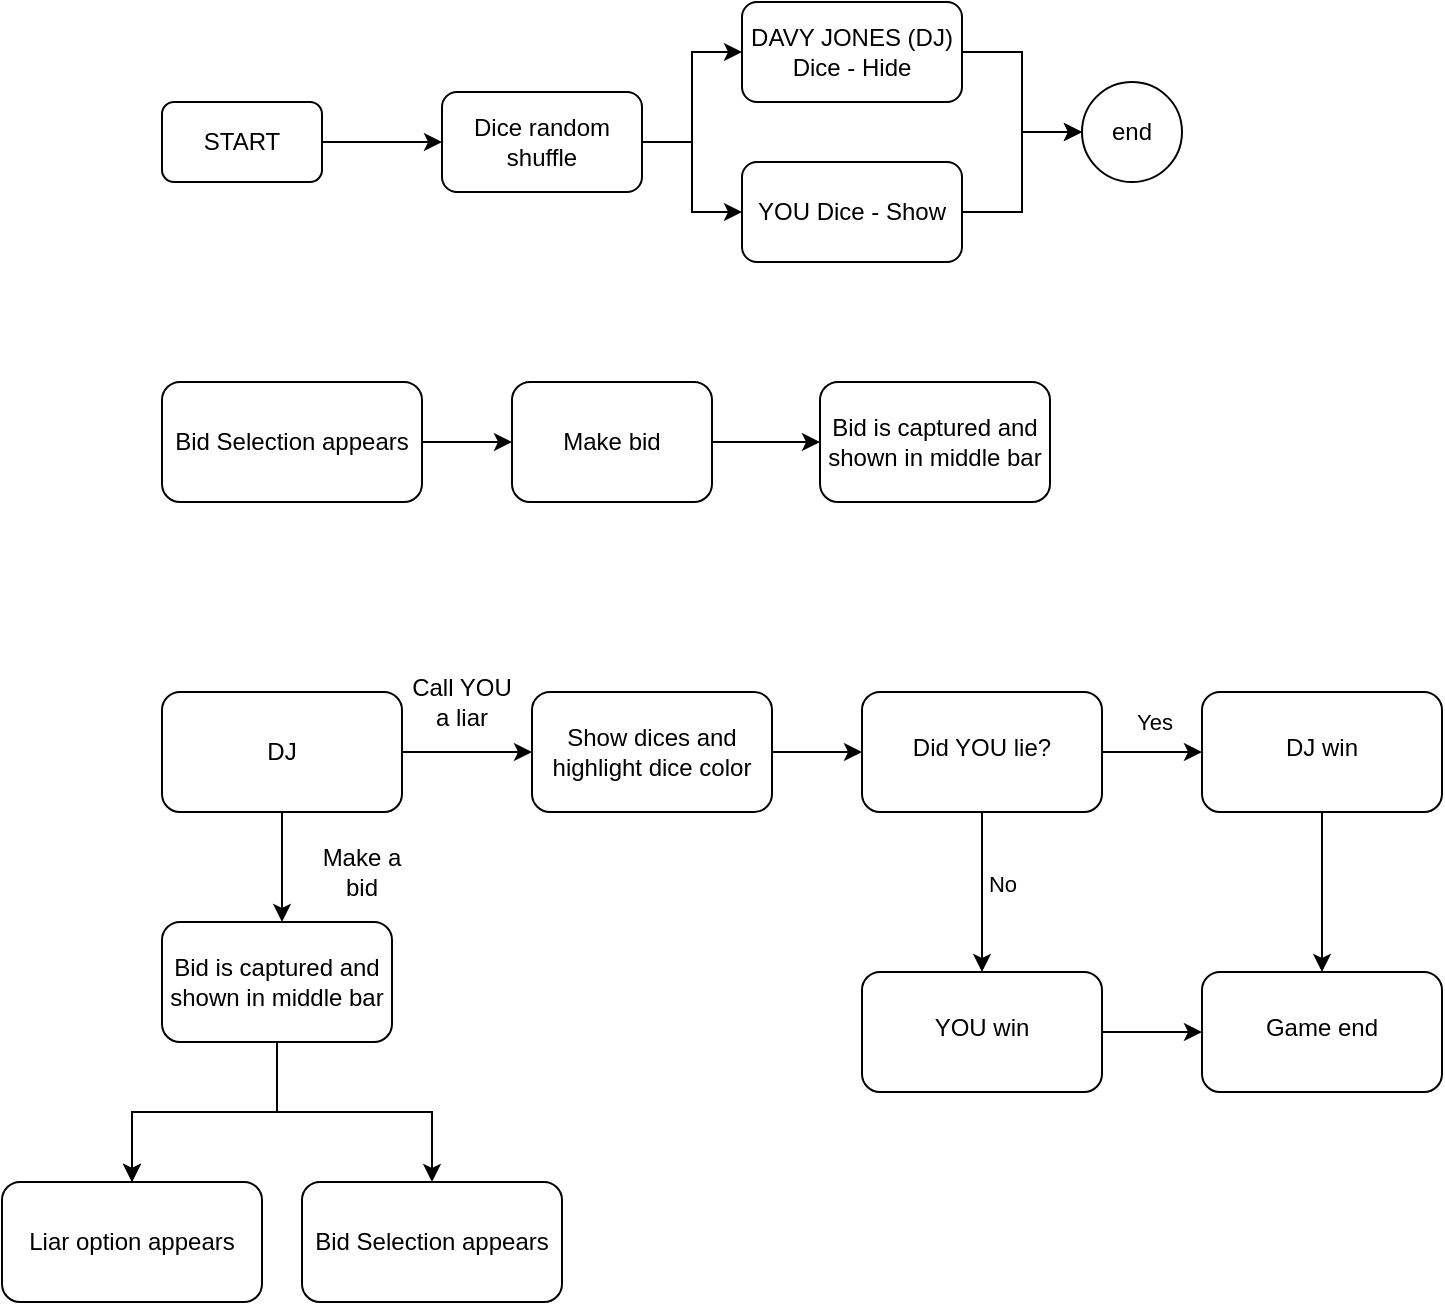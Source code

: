 <mxfile version="20.0.1" type="github">
  <diagram id="C5RBs43oDa-KdzZeNtuy" name="Page-1">
    <mxGraphModel dx="993" dy="665" grid="1" gridSize="10" guides="1" tooltips="1" connect="1" arrows="1" fold="1" page="1" pageScale="1" pageWidth="827" pageHeight="1169" math="0" shadow="0">
      <root>
        <mxCell id="WIyWlLk6GJQsqaUBKTNV-0" />
        <mxCell id="WIyWlLk6GJQsqaUBKTNV-1" parent="WIyWlLk6GJQsqaUBKTNV-0" />
        <mxCell id="WcS3ktXNy1LqLlGRtt7Z-86" value="" style="edgeStyle=orthogonalEdgeStyle;rounded=0;orthogonalLoop=1;jettySize=auto;html=1;" edge="1" parent="WIyWlLk6GJQsqaUBKTNV-1" source="WIyWlLk6GJQsqaUBKTNV-3" target="WcS3ktXNy1LqLlGRtt7Z-82">
          <mxGeometry relative="1" as="geometry" />
        </mxCell>
        <mxCell id="WIyWlLk6GJQsqaUBKTNV-3" value="Make bid" style="rounded=1;whiteSpace=wrap;html=1;fontSize=12;glass=0;strokeWidth=1;shadow=0;" parent="WIyWlLk6GJQsqaUBKTNV-1" vertex="1">
          <mxGeometry x="265" y="230" width="100" height="60" as="geometry" />
        </mxCell>
        <mxCell id="WcS3ktXNy1LqLlGRtt7Z-69" value="" style="edgeStyle=orthogonalEdgeStyle;rounded=0;orthogonalLoop=1;jettySize=auto;html=1;" edge="1" parent="WIyWlLk6GJQsqaUBKTNV-1" source="WcS3ktXNy1LqLlGRtt7Z-0" target="WcS3ktXNy1LqLlGRtt7Z-68">
          <mxGeometry relative="1" as="geometry" />
        </mxCell>
        <mxCell id="WcS3ktXNy1LqLlGRtt7Z-0" value="START" style="rounded=1;whiteSpace=wrap;html=1;fontSize=12;glass=0;strokeWidth=1;shadow=0;" vertex="1" parent="WIyWlLk6GJQsqaUBKTNV-1">
          <mxGeometry x="90" y="90" width="80" height="40" as="geometry" />
        </mxCell>
        <mxCell id="WcS3ktXNy1LqLlGRtt7Z-13" value="" style="edgeStyle=orthogonalEdgeStyle;rounded=0;orthogonalLoop=1;jettySize=auto;html=1;" edge="1" parent="WIyWlLk6GJQsqaUBKTNV-1" source="WcS3ktXNy1LqLlGRtt7Z-7" target="WcS3ktXNy1LqLlGRtt7Z-12">
          <mxGeometry relative="1" as="geometry" />
        </mxCell>
        <mxCell id="WcS3ktXNy1LqLlGRtt7Z-14" value="Yes" style="edgeLabel;html=1;align=center;verticalAlign=middle;resizable=0;points=[];" vertex="1" connectable="0" parent="WcS3ktXNy1LqLlGRtt7Z-13">
          <mxGeometry x="-0.028" y="2" relative="1" as="geometry">
            <mxPoint x="1" y="-13" as="offset" />
          </mxGeometry>
        </mxCell>
        <mxCell id="WcS3ktXNy1LqLlGRtt7Z-19" value="" style="edgeStyle=orthogonalEdgeStyle;rounded=0;orthogonalLoop=1;jettySize=auto;html=1;" edge="1" parent="WIyWlLk6GJQsqaUBKTNV-1" source="WcS3ktXNy1LqLlGRtt7Z-7" target="WcS3ktXNy1LqLlGRtt7Z-18">
          <mxGeometry relative="1" as="geometry" />
        </mxCell>
        <mxCell id="WcS3ktXNy1LqLlGRtt7Z-20" value="No" style="edgeLabel;html=1;align=center;verticalAlign=middle;resizable=0;points=[];" vertex="1" connectable="0" parent="WcS3ktXNy1LqLlGRtt7Z-19">
          <mxGeometry x="-0.341" y="3" relative="1" as="geometry">
            <mxPoint x="7" y="9" as="offset" />
          </mxGeometry>
        </mxCell>
        <mxCell id="WcS3ktXNy1LqLlGRtt7Z-7" value="Did YOU lie?" style="rounded=1;whiteSpace=wrap;html=1;shadow=0;strokeWidth=1;spacing=6;spacingTop=-4;" vertex="1" parent="WIyWlLk6GJQsqaUBKTNV-1">
          <mxGeometry x="440" y="385" width="120" height="60" as="geometry" />
        </mxCell>
        <mxCell id="WcS3ktXNy1LqLlGRtt7Z-17" value="" style="edgeStyle=orthogonalEdgeStyle;rounded=0;orthogonalLoop=1;jettySize=auto;html=1;" edge="1" parent="WIyWlLk6GJQsqaUBKTNV-1" source="WcS3ktXNy1LqLlGRtt7Z-12" target="WcS3ktXNy1LqLlGRtt7Z-16">
          <mxGeometry relative="1" as="geometry" />
        </mxCell>
        <mxCell id="WcS3ktXNy1LqLlGRtt7Z-12" value="DJ win" style="rounded=1;whiteSpace=wrap;html=1;shadow=0;strokeWidth=1;spacing=6;spacingTop=-4;" vertex="1" parent="WIyWlLk6GJQsqaUBKTNV-1">
          <mxGeometry x="610" y="385" width="120" height="60" as="geometry" />
        </mxCell>
        <mxCell id="WcS3ktXNy1LqLlGRtt7Z-16" value="Game end" style="rounded=1;whiteSpace=wrap;html=1;shadow=0;strokeWidth=1;spacing=6;spacingTop=-4;" vertex="1" parent="WIyWlLk6GJQsqaUBKTNV-1">
          <mxGeometry x="610" y="525" width="120" height="60" as="geometry" />
        </mxCell>
        <mxCell id="WcS3ktXNy1LqLlGRtt7Z-21" value="" style="edgeStyle=orthogonalEdgeStyle;rounded=0;orthogonalLoop=1;jettySize=auto;html=1;" edge="1" parent="WIyWlLk6GJQsqaUBKTNV-1" source="WcS3ktXNy1LqLlGRtt7Z-18" target="WcS3ktXNy1LqLlGRtt7Z-16">
          <mxGeometry relative="1" as="geometry" />
        </mxCell>
        <mxCell id="WcS3ktXNy1LqLlGRtt7Z-18" value="YOU win" style="rounded=1;whiteSpace=wrap;html=1;shadow=0;strokeWidth=1;spacing=6;spacingTop=-4;" vertex="1" parent="WIyWlLk6GJQsqaUBKTNV-1">
          <mxGeometry x="440" y="525" width="120" height="60" as="geometry" />
        </mxCell>
        <mxCell id="WcS3ktXNy1LqLlGRtt7Z-63" value="" style="edgeStyle=orthogonalEdgeStyle;rounded=0;orthogonalLoop=1;jettySize=auto;html=1;" edge="1" parent="WIyWlLk6GJQsqaUBKTNV-1" source="WcS3ktXNy1LqLlGRtt7Z-27" target="WcS3ktXNy1LqLlGRtt7Z-62">
          <mxGeometry relative="1" as="geometry" />
        </mxCell>
        <mxCell id="WcS3ktXNy1LqLlGRtt7Z-91" value="" style="edgeStyle=orthogonalEdgeStyle;rounded=0;orthogonalLoop=1;jettySize=auto;html=1;" edge="1" parent="WIyWlLk6GJQsqaUBKTNV-1" source="WcS3ktXNy1LqLlGRtt7Z-27">
          <mxGeometry relative="1" as="geometry">
            <mxPoint x="150" y="500" as="targetPoint" />
          </mxGeometry>
        </mxCell>
        <mxCell id="WcS3ktXNy1LqLlGRtt7Z-27" value="DJ" style="rounded=1;whiteSpace=wrap;html=1;" vertex="1" parent="WIyWlLk6GJQsqaUBKTNV-1">
          <mxGeometry x="90" y="385" width="120" height="60" as="geometry" />
        </mxCell>
        <mxCell id="WcS3ktXNy1LqLlGRtt7Z-31" value="Call YOU a liar" style="text;html=1;strokeColor=none;fillColor=none;align=center;verticalAlign=middle;whiteSpace=wrap;rounded=0;" vertex="1" parent="WIyWlLk6GJQsqaUBKTNV-1">
          <mxGeometry x="210" y="375" width="60" height="30" as="geometry" />
        </mxCell>
        <mxCell id="WcS3ktXNy1LqLlGRtt7Z-64" value="" style="edgeStyle=orthogonalEdgeStyle;rounded=0;orthogonalLoop=1;jettySize=auto;html=1;" edge="1" parent="WIyWlLk6GJQsqaUBKTNV-1" source="WcS3ktXNy1LqLlGRtt7Z-62" target="WcS3ktXNy1LqLlGRtt7Z-7">
          <mxGeometry relative="1" as="geometry" />
        </mxCell>
        <mxCell id="WcS3ktXNy1LqLlGRtt7Z-62" value="Show dices and highlight dice color" style="rounded=1;whiteSpace=wrap;html=1;" vertex="1" parent="WIyWlLk6GJQsqaUBKTNV-1">
          <mxGeometry x="275" y="385" width="120" height="60" as="geometry" />
        </mxCell>
        <mxCell id="WcS3ktXNy1LqLlGRtt7Z-72" value="" style="edgeStyle=orthogonalEdgeStyle;rounded=0;orthogonalLoop=1;jettySize=auto;html=1;" edge="1" parent="WIyWlLk6GJQsqaUBKTNV-1" source="WcS3ktXNy1LqLlGRtt7Z-68" target="WcS3ktXNy1LqLlGRtt7Z-71">
          <mxGeometry relative="1" as="geometry" />
        </mxCell>
        <mxCell id="WcS3ktXNy1LqLlGRtt7Z-73" style="edgeStyle=orthogonalEdgeStyle;rounded=0;orthogonalLoop=1;jettySize=auto;html=1;entryX=0;entryY=0.5;entryDx=0;entryDy=0;" edge="1" parent="WIyWlLk6GJQsqaUBKTNV-1" source="WcS3ktXNy1LqLlGRtt7Z-68" target="WcS3ktXNy1LqLlGRtt7Z-70">
          <mxGeometry relative="1" as="geometry" />
        </mxCell>
        <mxCell id="WcS3ktXNy1LqLlGRtt7Z-68" value="Dice random shuffle" style="rounded=1;whiteSpace=wrap;html=1;" vertex="1" parent="WIyWlLk6GJQsqaUBKTNV-1">
          <mxGeometry x="230" y="85" width="100" height="50" as="geometry" />
        </mxCell>
        <mxCell id="WcS3ktXNy1LqLlGRtt7Z-78" value="" style="edgeStyle=orthogonalEdgeStyle;rounded=0;orthogonalLoop=1;jettySize=auto;html=1;" edge="1" parent="WIyWlLk6GJQsqaUBKTNV-1" source="WcS3ktXNy1LqLlGRtt7Z-70" target="WcS3ktXNy1LqLlGRtt7Z-77">
          <mxGeometry relative="1" as="geometry" />
        </mxCell>
        <mxCell id="WcS3ktXNy1LqLlGRtt7Z-70" value="&lt;span style=&quot;&quot;&gt;DAVY JONES (DJ) Dice - Hide&lt;/span&gt;" style="rounded=1;whiteSpace=wrap;html=1;" vertex="1" parent="WIyWlLk6GJQsqaUBKTNV-1">
          <mxGeometry x="380" y="40" width="110" height="50" as="geometry" />
        </mxCell>
        <mxCell id="WcS3ktXNy1LqLlGRtt7Z-79" value="" style="edgeStyle=orthogonalEdgeStyle;rounded=0;orthogonalLoop=1;jettySize=auto;html=1;" edge="1" parent="WIyWlLk6GJQsqaUBKTNV-1" source="WcS3ktXNy1LqLlGRtt7Z-71" target="WcS3ktXNy1LqLlGRtt7Z-77">
          <mxGeometry relative="1" as="geometry" />
        </mxCell>
        <mxCell id="WcS3ktXNy1LqLlGRtt7Z-71" value="&lt;span style=&quot;&quot;&gt;YOU Dice - Show&lt;/span&gt;" style="rounded=1;whiteSpace=wrap;html=1;" vertex="1" parent="WIyWlLk6GJQsqaUBKTNV-1">
          <mxGeometry x="380" y="120" width="110" height="50" as="geometry" />
        </mxCell>
        <mxCell id="WcS3ktXNy1LqLlGRtt7Z-77" value="end" style="ellipse;whiteSpace=wrap;html=1;aspect=fixed;" vertex="1" parent="WIyWlLk6GJQsqaUBKTNV-1">
          <mxGeometry x="550" y="80" width="50" height="50" as="geometry" />
        </mxCell>
        <mxCell id="WcS3ktXNy1LqLlGRtt7Z-81" value="" style="edgeStyle=orthogonalEdgeStyle;rounded=0;orthogonalLoop=1;jettySize=auto;html=1;" edge="1" parent="WIyWlLk6GJQsqaUBKTNV-1" source="WcS3ktXNy1LqLlGRtt7Z-80" target="WIyWlLk6GJQsqaUBKTNV-3">
          <mxGeometry relative="1" as="geometry" />
        </mxCell>
        <mxCell id="WcS3ktXNy1LqLlGRtt7Z-80" value="Bid Selection appears" style="rounded=1;whiteSpace=wrap;html=1;" vertex="1" parent="WIyWlLk6GJQsqaUBKTNV-1">
          <mxGeometry x="90" y="230" width="130" height="60" as="geometry" />
        </mxCell>
        <mxCell id="WcS3ktXNy1LqLlGRtt7Z-82" value="Bid is captured and shown in middle bar" style="rounded=1;whiteSpace=wrap;html=1;" vertex="1" parent="WIyWlLk6GJQsqaUBKTNV-1">
          <mxGeometry x="419" y="230" width="115" height="60" as="geometry" />
        </mxCell>
        <mxCell id="WcS3ktXNy1LqLlGRtt7Z-92" value="Make a bid" style="text;html=1;strokeColor=none;fillColor=none;align=center;verticalAlign=middle;whiteSpace=wrap;rounded=0;" vertex="1" parent="WIyWlLk6GJQsqaUBKTNV-1">
          <mxGeometry x="160" y="460" width="60" height="30" as="geometry" />
        </mxCell>
        <mxCell id="WcS3ktXNy1LqLlGRtt7Z-98" value="" style="edgeStyle=orthogonalEdgeStyle;rounded=0;orthogonalLoop=1;jettySize=auto;html=1;" edge="1" parent="WIyWlLk6GJQsqaUBKTNV-1" source="WcS3ktXNy1LqLlGRtt7Z-93" target="WcS3ktXNy1LqLlGRtt7Z-97">
          <mxGeometry relative="1" as="geometry" />
        </mxCell>
        <mxCell id="WcS3ktXNy1LqLlGRtt7Z-99" value="" style="edgeStyle=orthogonalEdgeStyle;rounded=0;orthogonalLoop=1;jettySize=auto;html=1;" edge="1" parent="WIyWlLk6GJQsqaUBKTNV-1" source="WcS3ktXNy1LqLlGRtt7Z-93" target="WcS3ktXNy1LqLlGRtt7Z-97">
          <mxGeometry relative="1" as="geometry" />
        </mxCell>
        <mxCell id="WcS3ktXNy1LqLlGRtt7Z-93" value="Bid is captured and shown in middle bar" style="rounded=1;whiteSpace=wrap;html=1;" vertex="1" parent="WIyWlLk6GJQsqaUBKTNV-1">
          <mxGeometry x="90" y="500" width="115" height="60" as="geometry" />
        </mxCell>
        <mxCell id="WcS3ktXNy1LqLlGRtt7Z-96" value="Bid Selection appears" style="rounded=1;whiteSpace=wrap;html=1;" vertex="1" parent="WIyWlLk6GJQsqaUBKTNV-1">
          <mxGeometry x="160" y="630" width="130" height="60" as="geometry" />
        </mxCell>
        <mxCell id="WcS3ktXNy1LqLlGRtt7Z-97" value="Liar option appears" style="rounded=1;whiteSpace=wrap;html=1;" vertex="1" parent="WIyWlLk6GJQsqaUBKTNV-1">
          <mxGeometry x="10" y="630" width="130" height="60" as="geometry" />
        </mxCell>
        <mxCell id="WcS3ktXNy1LqLlGRtt7Z-100" value="" style="edgeStyle=orthogonalEdgeStyle;rounded=0;orthogonalLoop=1;jettySize=auto;html=1;exitX=0.5;exitY=1;exitDx=0;exitDy=0;" edge="1" parent="WIyWlLk6GJQsqaUBKTNV-1" source="WcS3ktXNy1LqLlGRtt7Z-93" target="WcS3ktXNy1LqLlGRtt7Z-96">
          <mxGeometry relative="1" as="geometry">
            <mxPoint x="157.5" y="570" as="sourcePoint" />
            <mxPoint x="105" y="640" as="targetPoint" />
          </mxGeometry>
        </mxCell>
      </root>
    </mxGraphModel>
  </diagram>
</mxfile>
